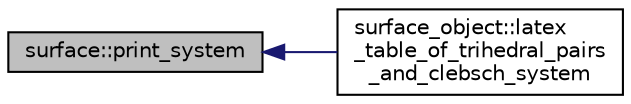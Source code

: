 digraph "surface::print_system"
{
  edge [fontname="Helvetica",fontsize="10",labelfontname="Helvetica",labelfontsize="10"];
  node [fontname="Helvetica",fontsize="10",shape=record];
  rankdir="LR";
  Node4867 [label="surface::print_system",height=0.2,width=0.4,color="black", fillcolor="grey75", style="filled", fontcolor="black"];
  Node4867 -> Node4868 [dir="back",color="midnightblue",fontsize="10",style="solid",fontname="Helvetica"];
  Node4868 [label="surface_object::latex\l_table_of_trihedral_pairs\l_and_clebsch_system",height=0.2,width=0.4,color="black", fillcolor="white", style="filled",URL="$df/df8/classsurface__object.html#a174ac7ffea380b2c2593fbe540da38c4"];
}
